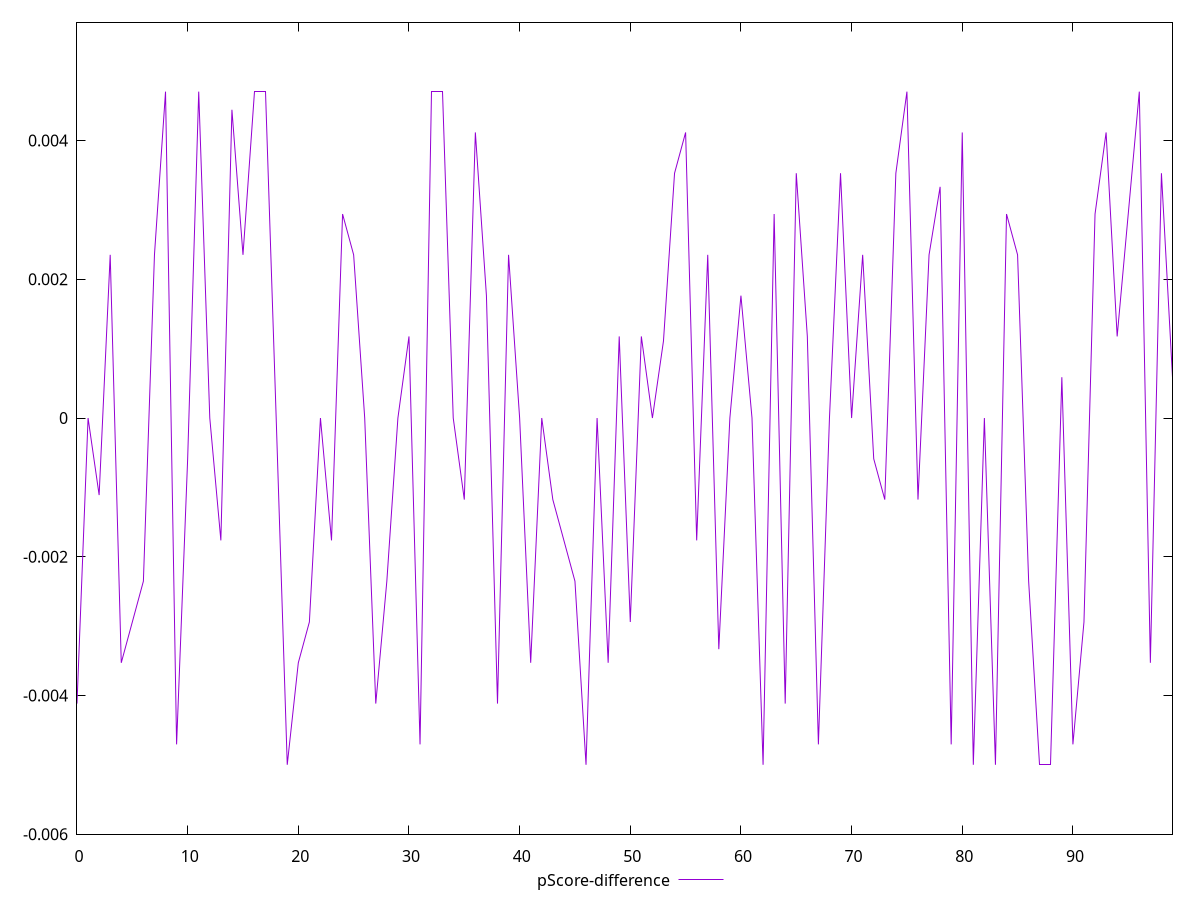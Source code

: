 reset

$pScoreDifference <<EOF
0 -0.0041176470588235505
1 0
2 -0.0011111111111110628
3 0.0023529411764705577
4 -0.003529411764705913
5 -0.0029411764705882804
6 -0.002352941176470613
7 0.0023529411764705715
8 0.00470588235294115
9 -0.0047058823529412125
10 -0.0005882352941176394
11 0.004705882352941171
12 0
13 -0.001764705882352946
14 0.004444444444444473
15 0.0023529411764705577
16 0.004705882352941171
17 0.00470588235294115
18 0
19 -0.0050000000000000044
20 -0.0035294117647058747
21 -0.0029411764705882526
22 0
23 -0.0017647058823529738
24 0.002941176470588225
25 0.002352941176470613
26 0
27 -0.004117647058823504
28 -0.002352941176470613
29 0
30 0.0011764705882352788
31 -0.0047058823529412125
32 0.004705882352941143
33 0.004705882352941171
34 1.3877787807814457e-17
35 -0.0011764705882352997
36 0.00411764705882349
37 0.001764705882352946
38 -0.0041176470588235176
39 0.002352941176470613
40 0
41 -0.0035294117647058747
42 0
43 -0.001176470588235317
44 -0.0017647058823529599
45 -0.002352941176470613
46 -0.0050000000000000044
47 0
48 -0.003529411764705878
49 0.0011764705882352788
50 -0.0029411764705882804
51 0.001176470588235258
52 -5.551115123125783e-17
53 0.0011111111111110628
54 0.003529411764705871
55 0.00411764705882349
56 -0.0017647058823529738
57 0.0023529411764705577
58 -0.0033333333333334103
59 0
60 0.0017647058823529321
61 0
62 -0.0050000000000000044
63 0.0029411764705882335
64 -0.004117647058823504
65 0.0035294117647058365
66 0.0011764705882352788
67 -0.004705882352941209
68 0
69 0.003529411764705854
70 0
71 0.0023529411764705577
72 -0.0005882352941176672
73 -0.0011764705882352788
74 0.0035294117647058365
75 0.004705882352941171
76 -0.001176470588235317
77 0.0023529411764705924
78 0.0033333333333334103
79 -0.004705882352941192
80 0.004117647058823512
81 -0.0050000000000000044
82 0
83 -0.0050000000000000044
84 0.0029411764705882335
85 0.0023529411764705715
86 -0.002352941176470613
87 -0.0050000000000000044
88 -0.0050000000000000044
89 0.0005882352941176672
90 -0.004705882352941171
91 -0.0029411764705882526
92 0.0029411764705882526
93 0.0041176470588235314
94 0.0011764705882352788
95 0.002941176470588225
96 0.004705882352941171
97 -0.003529411764705913
98 0.003529411764705892
99 0.0005882352941176533
EOF

set key outside below
set xrange [0:99]
set yrange [-0.0060000000000000045:0.005705882352941171]
set trange [-0.0060000000000000045:0.005705882352941171]
set terminal svg size 640, 500 enhanced background rgb 'white'
set output "reports/report_00028_2021-02-24T12-49-42.674Z/uses-text-compression/samples/agenda/pScore-difference/values.svg"

plot $pScoreDifference title "pScore-difference" with line

reset

